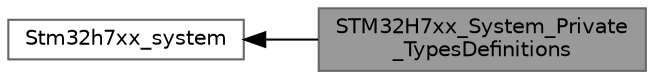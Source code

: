 digraph "STM32H7xx_System_Private_TypesDefinitions"
{
 // LATEX_PDF_SIZE
  bgcolor="transparent";
  edge [fontname=Helvetica,fontsize=10,labelfontname=Helvetica,labelfontsize=10];
  node [fontname=Helvetica,fontsize=10,shape=box,height=0.2,width=0.4];
  rankdir=LR;
  Node1 [id="Node000001",label="STM32H7xx_System_Private\l_TypesDefinitions",height=0.2,width=0.4,color="gray40", fillcolor="grey60", style="filled", fontcolor="black",tooltip=" "];
  Node2 [id="Node000002",label="Stm32h7xx_system",height=0.2,width=0.4,color="grey40", fillcolor="white", style="filled",URL="$group__stm32h7xx__system.html",tooltip=" "];
  Node2->Node1 [shape=plaintext, dir="back", style="solid"];
}
